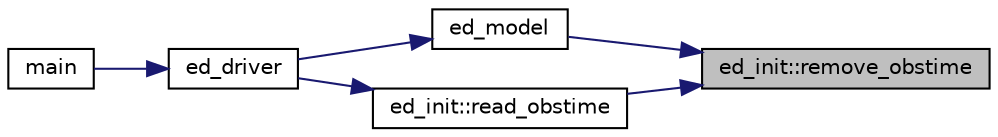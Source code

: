 digraph "ed_init::remove_obstime"
{
 // LATEX_PDF_SIZE
  edge [fontname="Helvetica",fontsize="10",labelfontname="Helvetica",labelfontsize="10"];
  node [fontname="Helvetica",fontsize="10",shape=record];
  rankdir="RL";
  Node1 [label="ed_init::remove_obstime",height=0.2,width=0.4,color="black", fillcolor="grey75", style="filled", fontcolor="black",tooltip="Remove the specific entry of obstime_list and update obstime_list_len."];
  Node1 -> Node2 [dir="back",color="midnightblue",fontsize="10",style="solid"];
  Node2 [label="ed_model",height=0.2,width=0.4,color="black", fillcolor="white", style="filled",URL="$ed__model_8_f90.html#a9804b9ca3fcb1b4e17171d786d50c32c",tooltip="Begins, updates, and outputs results from ecosystem simulation."];
  Node2 -> Node3 [dir="back",color="midnightblue",fontsize="10",style="solid"];
  Node3 [label="ed_driver",height=0.2,width=0.4,color="black", fillcolor="white", style="filled",URL="$ed__driver_8_f90.html#a5706bd8bee60960fe8166de1870e47da",tooltip=" "];
  Node3 -> Node4 [dir="back",color="midnightblue",fontsize="10",style="solid"];
  Node4 [label="main",height=0.2,width=0.4,color="black", fillcolor="white", style="filled",URL="$edmain_8_f90.html#a8ec2266d83cd6c0b762cbcbc92c0af3d",tooltip=" "];
  Node1 -> Node5 [dir="back",color="midnightblue",fontsize="10",style="solid"];
  Node5 [label="ed_init::read_obstime",height=0.2,width=0.4,color="black", fillcolor="white", style="filled",URL="$namespaceed__init.html#a59b3b93d76bdf9a0f4f12313f859746d",tooltip="Read and store observational time from file provided from ED2IN."];
  Node5 -> Node3 [dir="back",color="midnightblue",fontsize="10",style="solid"];
}
